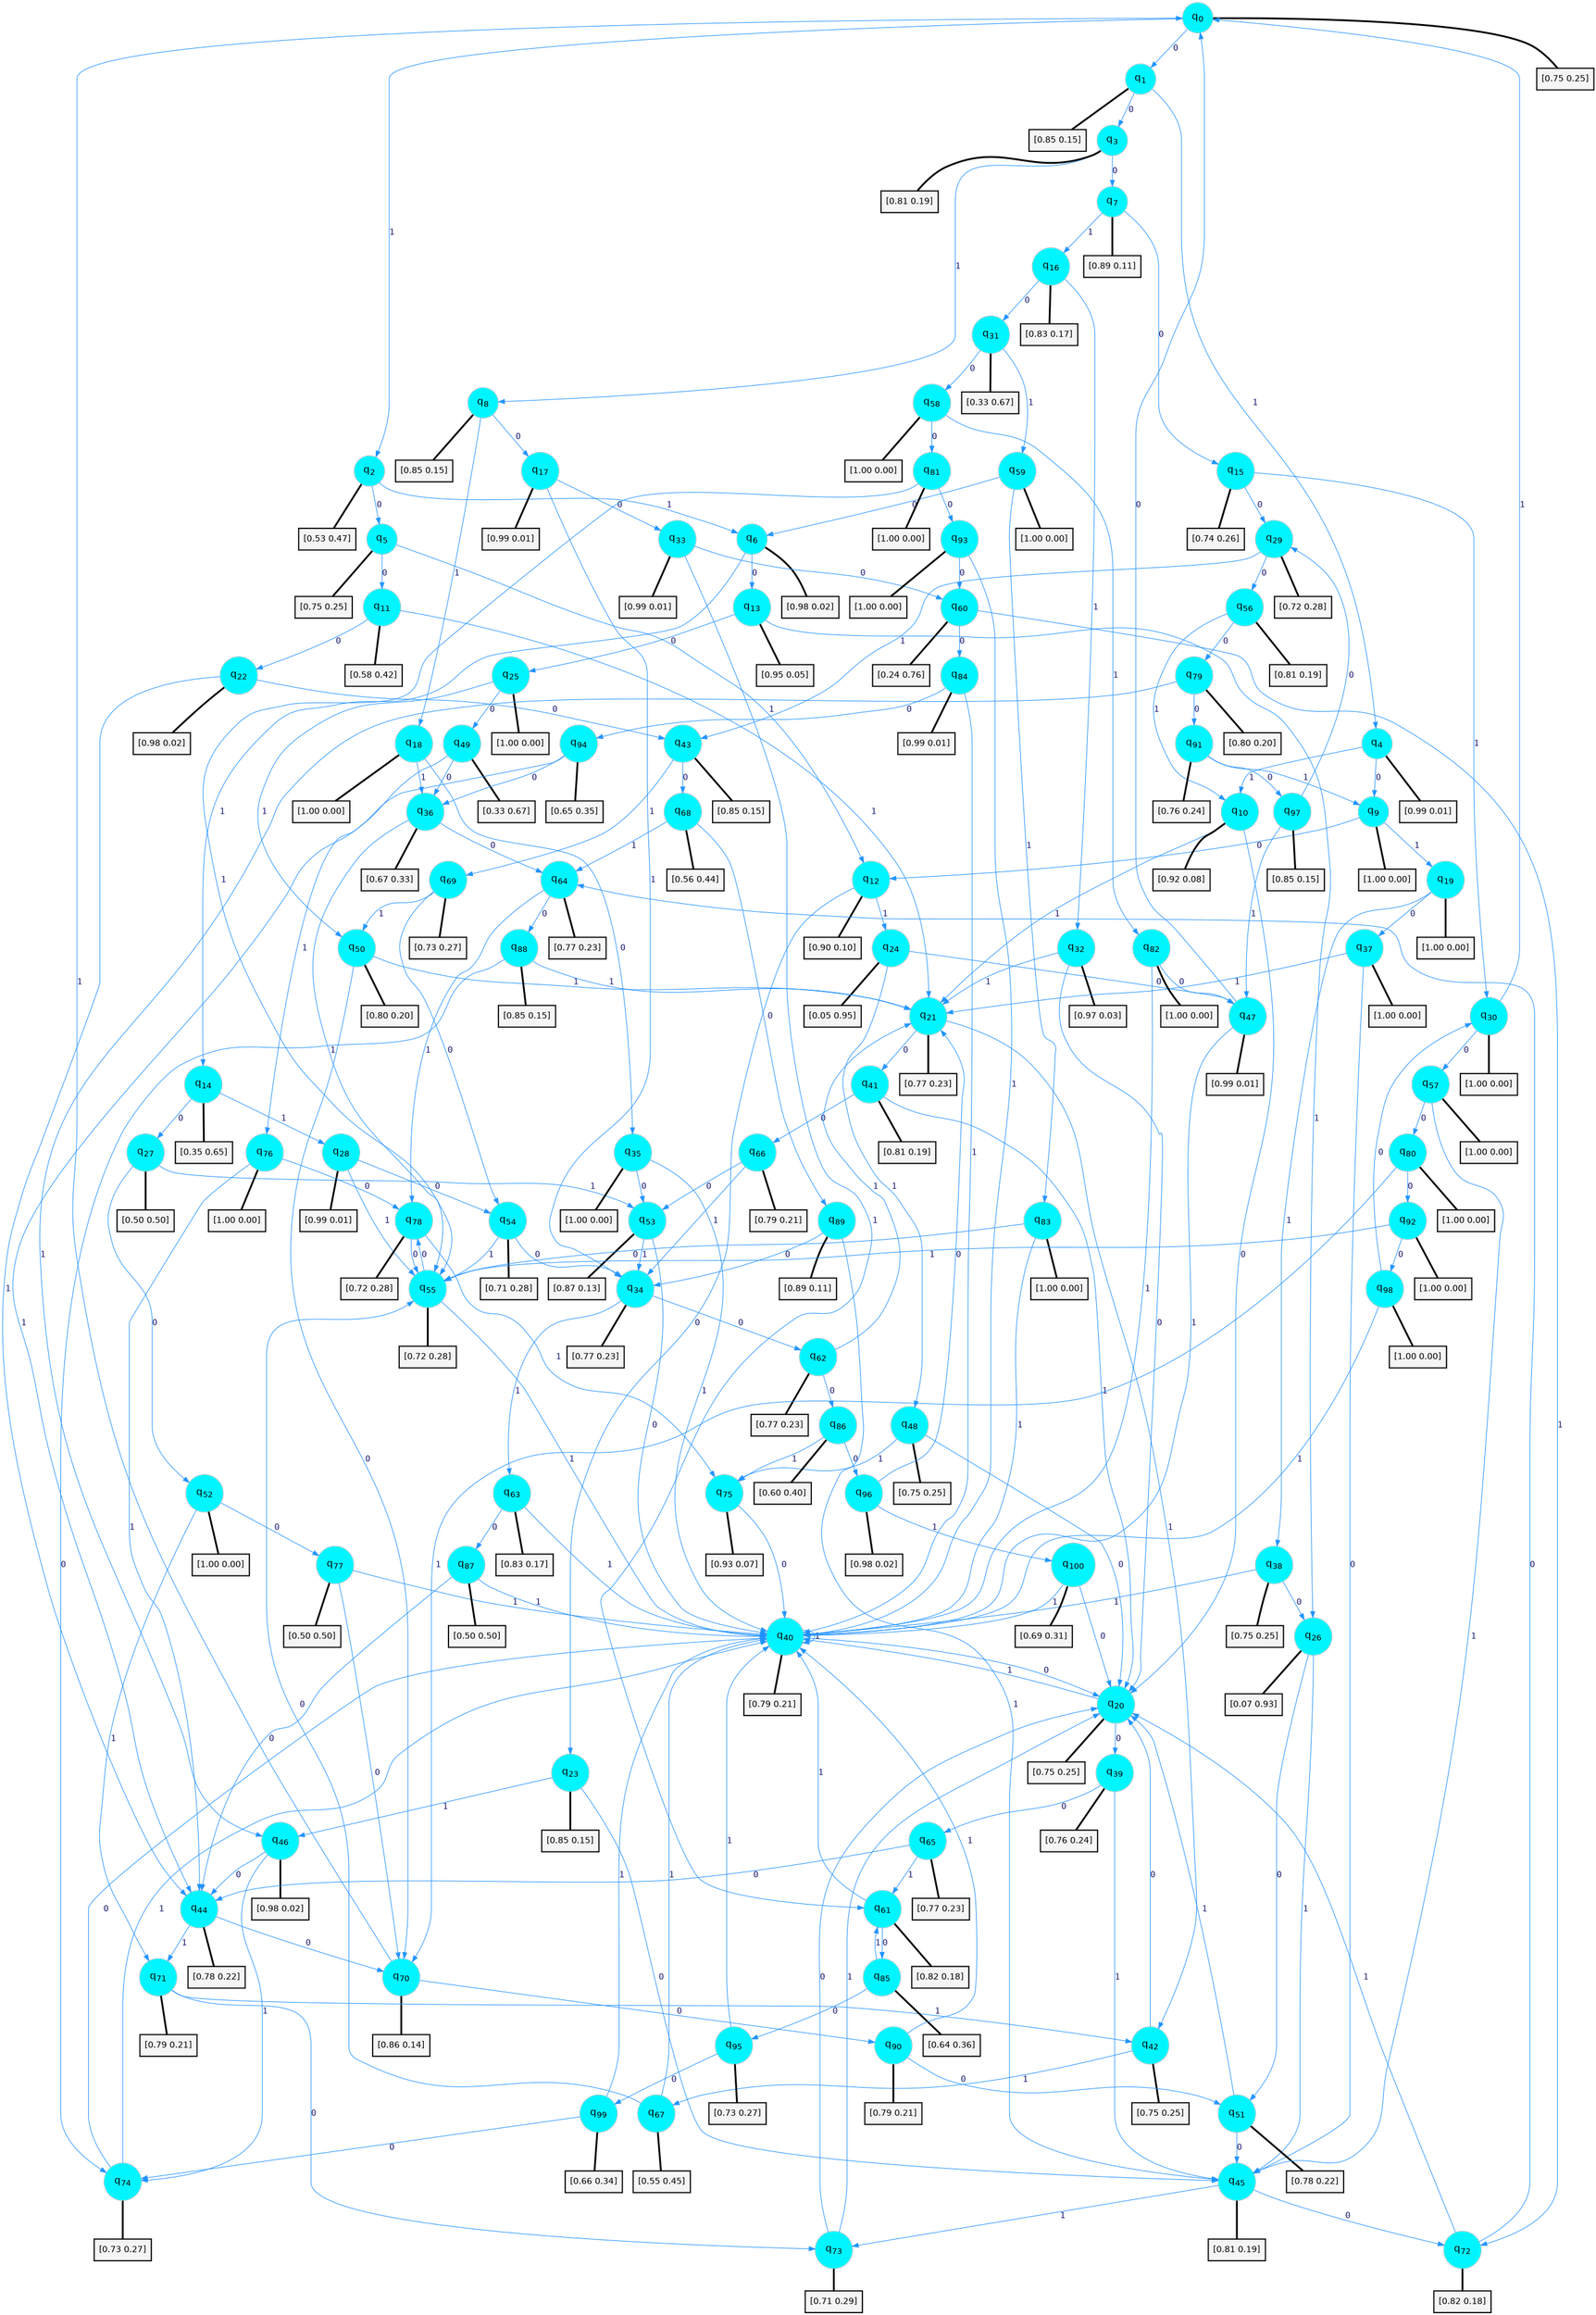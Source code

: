 digraph G {
graph [
bgcolor=transparent, dpi=300, rankdir=TD, size="40,25"];
node [
color=gray, fillcolor=turquoise1, fontcolor=black, fontname=Helvetica, fontsize=16, fontweight=bold, shape=circle, style=filled];
edge [
arrowsize=1, color=dodgerblue1, fontcolor=midnightblue, fontname=courier, fontweight=bold, penwidth=1, style=solid, weight=20];
0[label=<q<SUB>0</SUB>>];
1[label=<q<SUB>1</SUB>>];
2[label=<q<SUB>2</SUB>>];
3[label=<q<SUB>3</SUB>>];
4[label=<q<SUB>4</SUB>>];
5[label=<q<SUB>5</SUB>>];
6[label=<q<SUB>6</SUB>>];
7[label=<q<SUB>7</SUB>>];
8[label=<q<SUB>8</SUB>>];
9[label=<q<SUB>9</SUB>>];
10[label=<q<SUB>10</SUB>>];
11[label=<q<SUB>11</SUB>>];
12[label=<q<SUB>12</SUB>>];
13[label=<q<SUB>13</SUB>>];
14[label=<q<SUB>14</SUB>>];
15[label=<q<SUB>15</SUB>>];
16[label=<q<SUB>16</SUB>>];
17[label=<q<SUB>17</SUB>>];
18[label=<q<SUB>18</SUB>>];
19[label=<q<SUB>19</SUB>>];
20[label=<q<SUB>20</SUB>>];
21[label=<q<SUB>21</SUB>>];
22[label=<q<SUB>22</SUB>>];
23[label=<q<SUB>23</SUB>>];
24[label=<q<SUB>24</SUB>>];
25[label=<q<SUB>25</SUB>>];
26[label=<q<SUB>26</SUB>>];
27[label=<q<SUB>27</SUB>>];
28[label=<q<SUB>28</SUB>>];
29[label=<q<SUB>29</SUB>>];
30[label=<q<SUB>30</SUB>>];
31[label=<q<SUB>31</SUB>>];
32[label=<q<SUB>32</SUB>>];
33[label=<q<SUB>33</SUB>>];
34[label=<q<SUB>34</SUB>>];
35[label=<q<SUB>35</SUB>>];
36[label=<q<SUB>36</SUB>>];
37[label=<q<SUB>37</SUB>>];
38[label=<q<SUB>38</SUB>>];
39[label=<q<SUB>39</SUB>>];
40[label=<q<SUB>40</SUB>>];
41[label=<q<SUB>41</SUB>>];
42[label=<q<SUB>42</SUB>>];
43[label=<q<SUB>43</SUB>>];
44[label=<q<SUB>44</SUB>>];
45[label=<q<SUB>45</SUB>>];
46[label=<q<SUB>46</SUB>>];
47[label=<q<SUB>47</SUB>>];
48[label=<q<SUB>48</SUB>>];
49[label=<q<SUB>49</SUB>>];
50[label=<q<SUB>50</SUB>>];
51[label=<q<SUB>51</SUB>>];
52[label=<q<SUB>52</SUB>>];
53[label=<q<SUB>53</SUB>>];
54[label=<q<SUB>54</SUB>>];
55[label=<q<SUB>55</SUB>>];
56[label=<q<SUB>56</SUB>>];
57[label=<q<SUB>57</SUB>>];
58[label=<q<SUB>58</SUB>>];
59[label=<q<SUB>59</SUB>>];
60[label=<q<SUB>60</SUB>>];
61[label=<q<SUB>61</SUB>>];
62[label=<q<SUB>62</SUB>>];
63[label=<q<SUB>63</SUB>>];
64[label=<q<SUB>64</SUB>>];
65[label=<q<SUB>65</SUB>>];
66[label=<q<SUB>66</SUB>>];
67[label=<q<SUB>67</SUB>>];
68[label=<q<SUB>68</SUB>>];
69[label=<q<SUB>69</SUB>>];
70[label=<q<SUB>70</SUB>>];
71[label=<q<SUB>71</SUB>>];
72[label=<q<SUB>72</SUB>>];
73[label=<q<SUB>73</SUB>>];
74[label=<q<SUB>74</SUB>>];
75[label=<q<SUB>75</SUB>>];
76[label=<q<SUB>76</SUB>>];
77[label=<q<SUB>77</SUB>>];
78[label=<q<SUB>78</SUB>>];
79[label=<q<SUB>79</SUB>>];
80[label=<q<SUB>80</SUB>>];
81[label=<q<SUB>81</SUB>>];
82[label=<q<SUB>82</SUB>>];
83[label=<q<SUB>83</SUB>>];
84[label=<q<SUB>84</SUB>>];
85[label=<q<SUB>85</SUB>>];
86[label=<q<SUB>86</SUB>>];
87[label=<q<SUB>87</SUB>>];
88[label=<q<SUB>88</SUB>>];
89[label=<q<SUB>89</SUB>>];
90[label=<q<SUB>90</SUB>>];
91[label=<q<SUB>91</SUB>>];
92[label=<q<SUB>92</SUB>>];
93[label=<q<SUB>93</SUB>>];
94[label=<q<SUB>94</SUB>>];
95[label=<q<SUB>95</SUB>>];
96[label=<q<SUB>96</SUB>>];
97[label=<q<SUB>97</SUB>>];
98[label=<q<SUB>98</SUB>>];
99[label=<q<SUB>99</SUB>>];
100[label=<q<SUB>100</SUB>>];
101[label="[0.75 0.25]", shape=box,fontcolor=black, fontname=Helvetica, fontsize=14, penwidth=2, fillcolor=whitesmoke,color=black];
102[label="[0.85 0.15]", shape=box,fontcolor=black, fontname=Helvetica, fontsize=14, penwidth=2, fillcolor=whitesmoke,color=black];
103[label="[0.53 0.47]", shape=box,fontcolor=black, fontname=Helvetica, fontsize=14, penwidth=2, fillcolor=whitesmoke,color=black];
104[label="[0.81 0.19]", shape=box,fontcolor=black, fontname=Helvetica, fontsize=14, penwidth=2, fillcolor=whitesmoke,color=black];
105[label="[0.99 0.01]", shape=box,fontcolor=black, fontname=Helvetica, fontsize=14, penwidth=2, fillcolor=whitesmoke,color=black];
106[label="[0.75 0.25]", shape=box,fontcolor=black, fontname=Helvetica, fontsize=14, penwidth=2, fillcolor=whitesmoke,color=black];
107[label="[0.98 0.02]", shape=box,fontcolor=black, fontname=Helvetica, fontsize=14, penwidth=2, fillcolor=whitesmoke,color=black];
108[label="[0.89 0.11]", shape=box,fontcolor=black, fontname=Helvetica, fontsize=14, penwidth=2, fillcolor=whitesmoke,color=black];
109[label="[0.85 0.15]", shape=box,fontcolor=black, fontname=Helvetica, fontsize=14, penwidth=2, fillcolor=whitesmoke,color=black];
110[label="[1.00 0.00]", shape=box,fontcolor=black, fontname=Helvetica, fontsize=14, penwidth=2, fillcolor=whitesmoke,color=black];
111[label="[0.92 0.08]", shape=box,fontcolor=black, fontname=Helvetica, fontsize=14, penwidth=2, fillcolor=whitesmoke,color=black];
112[label="[0.58 0.42]", shape=box,fontcolor=black, fontname=Helvetica, fontsize=14, penwidth=2, fillcolor=whitesmoke,color=black];
113[label="[0.90 0.10]", shape=box,fontcolor=black, fontname=Helvetica, fontsize=14, penwidth=2, fillcolor=whitesmoke,color=black];
114[label="[0.95 0.05]", shape=box,fontcolor=black, fontname=Helvetica, fontsize=14, penwidth=2, fillcolor=whitesmoke,color=black];
115[label="[0.35 0.65]", shape=box,fontcolor=black, fontname=Helvetica, fontsize=14, penwidth=2, fillcolor=whitesmoke,color=black];
116[label="[0.74 0.26]", shape=box,fontcolor=black, fontname=Helvetica, fontsize=14, penwidth=2, fillcolor=whitesmoke,color=black];
117[label="[0.83 0.17]", shape=box,fontcolor=black, fontname=Helvetica, fontsize=14, penwidth=2, fillcolor=whitesmoke,color=black];
118[label="[0.99 0.01]", shape=box,fontcolor=black, fontname=Helvetica, fontsize=14, penwidth=2, fillcolor=whitesmoke,color=black];
119[label="[1.00 0.00]", shape=box,fontcolor=black, fontname=Helvetica, fontsize=14, penwidth=2, fillcolor=whitesmoke,color=black];
120[label="[1.00 0.00]", shape=box,fontcolor=black, fontname=Helvetica, fontsize=14, penwidth=2, fillcolor=whitesmoke,color=black];
121[label="[0.75 0.25]", shape=box,fontcolor=black, fontname=Helvetica, fontsize=14, penwidth=2, fillcolor=whitesmoke,color=black];
122[label="[0.77 0.23]", shape=box,fontcolor=black, fontname=Helvetica, fontsize=14, penwidth=2, fillcolor=whitesmoke,color=black];
123[label="[0.98 0.02]", shape=box,fontcolor=black, fontname=Helvetica, fontsize=14, penwidth=2, fillcolor=whitesmoke,color=black];
124[label="[0.85 0.15]", shape=box,fontcolor=black, fontname=Helvetica, fontsize=14, penwidth=2, fillcolor=whitesmoke,color=black];
125[label="[0.05 0.95]", shape=box,fontcolor=black, fontname=Helvetica, fontsize=14, penwidth=2, fillcolor=whitesmoke,color=black];
126[label="[1.00 0.00]", shape=box,fontcolor=black, fontname=Helvetica, fontsize=14, penwidth=2, fillcolor=whitesmoke,color=black];
127[label="[0.07 0.93]", shape=box,fontcolor=black, fontname=Helvetica, fontsize=14, penwidth=2, fillcolor=whitesmoke,color=black];
128[label="[0.50 0.50]", shape=box,fontcolor=black, fontname=Helvetica, fontsize=14, penwidth=2, fillcolor=whitesmoke,color=black];
129[label="[0.99 0.01]", shape=box,fontcolor=black, fontname=Helvetica, fontsize=14, penwidth=2, fillcolor=whitesmoke,color=black];
130[label="[0.72 0.28]", shape=box,fontcolor=black, fontname=Helvetica, fontsize=14, penwidth=2, fillcolor=whitesmoke,color=black];
131[label="[1.00 0.00]", shape=box,fontcolor=black, fontname=Helvetica, fontsize=14, penwidth=2, fillcolor=whitesmoke,color=black];
132[label="[0.33 0.67]", shape=box,fontcolor=black, fontname=Helvetica, fontsize=14, penwidth=2, fillcolor=whitesmoke,color=black];
133[label="[0.97 0.03]", shape=box,fontcolor=black, fontname=Helvetica, fontsize=14, penwidth=2, fillcolor=whitesmoke,color=black];
134[label="[0.99 0.01]", shape=box,fontcolor=black, fontname=Helvetica, fontsize=14, penwidth=2, fillcolor=whitesmoke,color=black];
135[label="[0.77 0.23]", shape=box,fontcolor=black, fontname=Helvetica, fontsize=14, penwidth=2, fillcolor=whitesmoke,color=black];
136[label="[1.00 0.00]", shape=box,fontcolor=black, fontname=Helvetica, fontsize=14, penwidth=2, fillcolor=whitesmoke,color=black];
137[label="[0.67 0.33]", shape=box,fontcolor=black, fontname=Helvetica, fontsize=14, penwidth=2, fillcolor=whitesmoke,color=black];
138[label="[1.00 0.00]", shape=box,fontcolor=black, fontname=Helvetica, fontsize=14, penwidth=2, fillcolor=whitesmoke,color=black];
139[label="[0.75 0.25]", shape=box,fontcolor=black, fontname=Helvetica, fontsize=14, penwidth=2, fillcolor=whitesmoke,color=black];
140[label="[0.76 0.24]", shape=box,fontcolor=black, fontname=Helvetica, fontsize=14, penwidth=2, fillcolor=whitesmoke,color=black];
141[label="[0.79 0.21]", shape=box,fontcolor=black, fontname=Helvetica, fontsize=14, penwidth=2, fillcolor=whitesmoke,color=black];
142[label="[0.81 0.19]", shape=box,fontcolor=black, fontname=Helvetica, fontsize=14, penwidth=2, fillcolor=whitesmoke,color=black];
143[label="[0.75 0.25]", shape=box,fontcolor=black, fontname=Helvetica, fontsize=14, penwidth=2, fillcolor=whitesmoke,color=black];
144[label="[0.85 0.15]", shape=box,fontcolor=black, fontname=Helvetica, fontsize=14, penwidth=2, fillcolor=whitesmoke,color=black];
145[label="[0.78 0.22]", shape=box,fontcolor=black, fontname=Helvetica, fontsize=14, penwidth=2, fillcolor=whitesmoke,color=black];
146[label="[0.81 0.19]", shape=box,fontcolor=black, fontname=Helvetica, fontsize=14, penwidth=2, fillcolor=whitesmoke,color=black];
147[label="[0.98 0.02]", shape=box,fontcolor=black, fontname=Helvetica, fontsize=14, penwidth=2, fillcolor=whitesmoke,color=black];
148[label="[0.99 0.01]", shape=box,fontcolor=black, fontname=Helvetica, fontsize=14, penwidth=2, fillcolor=whitesmoke,color=black];
149[label="[0.75 0.25]", shape=box,fontcolor=black, fontname=Helvetica, fontsize=14, penwidth=2, fillcolor=whitesmoke,color=black];
150[label="[0.33 0.67]", shape=box,fontcolor=black, fontname=Helvetica, fontsize=14, penwidth=2, fillcolor=whitesmoke,color=black];
151[label="[0.80 0.20]", shape=box,fontcolor=black, fontname=Helvetica, fontsize=14, penwidth=2, fillcolor=whitesmoke,color=black];
152[label="[0.78 0.22]", shape=box,fontcolor=black, fontname=Helvetica, fontsize=14, penwidth=2, fillcolor=whitesmoke,color=black];
153[label="[1.00 0.00]", shape=box,fontcolor=black, fontname=Helvetica, fontsize=14, penwidth=2, fillcolor=whitesmoke,color=black];
154[label="[0.87 0.13]", shape=box,fontcolor=black, fontname=Helvetica, fontsize=14, penwidth=2, fillcolor=whitesmoke,color=black];
155[label="[0.71 0.28]", shape=box,fontcolor=black, fontname=Helvetica, fontsize=14, penwidth=2, fillcolor=whitesmoke,color=black];
156[label="[0.72 0.28]", shape=box,fontcolor=black, fontname=Helvetica, fontsize=14, penwidth=2, fillcolor=whitesmoke,color=black];
157[label="[0.81 0.19]", shape=box,fontcolor=black, fontname=Helvetica, fontsize=14, penwidth=2, fillcolor=whitesmoke,color=black];
158[label="[1.00 0.00]", shape=box,fontcolor=black, fontname=Helvetica, fontsize=14, penwidth=2, fillcolor=whitesmoke,color=black];
159[label="[1.00 0.00]", shape=box,fontcolor=black, fontname=Helvetica, fontsize=14, penwidth=2, fillcolor=whitesmoke,color=black];
160[label="[1.00 0.00]", shape=box,fontcolor=black, fontname=Helvetica, fontsize=14, penwidth=2, fillcolor=whitesmoke,color=black];
161[label="[0.24 0.76]", shape=box,fontcolor=black, fontname=Helvetica, fontsize=14, penwidth=2, fillcolor=whitesmoke,color=black];
162[label="[0.82 0.18]", shape=box,fontcolor=black, fontname=Helvetica, fontsize=14, penwidth=2, fillcolor=whitesmoke,color=black];
163[label="[0.77 0.23]", shape=box,fontcolor=black, fontname=Helvetica, fontsize=14, penwidth=2, fillcolor=whitesmoke,color=black];
164[label="[0.83 0.17]", shape=box,fontcolor=black, fontname=Helvetica, fontsize=14, penwidth=2, fillcolor=whitesmoke,color=black];
165[label="[0.77 0.23]", shape=box,fontcolor=black, fontname=Helvetica, fontsize=14, penwidth=2, fillcolor=whitesmoke,color=black];
166[label="[0.77 0.23]", shape=box,fontcolor=black, fontname=Helvetica, fontsize=14, penwidth=2, fillcolor=whitesmoke,color=black];
167[label="[0.79 0.21]", shape=box,fontcolor=black, fontname=Helvetica, fontsize=14, penwidth=2, fillcolor=whitesmoke,color=black];
168[label="[0.55 0.45]", shape=box,fontcolor=black, fontname=Helvetica, fontsize=14, penwidth=2, fillcolor=whitesmoke,color=black];
169[label="[0.56 0.44]", shape=box,fontcolor=black, fontname=Helvetica, fontsize=14, penwidth=2, fillcolor=whitesmoke,color=black];
170[label="[0.73 0.27]", shape=box,fontcolor=black, fontname=Helvetica, fontsize=14, penwidth=2, fillcolor=whitesmoke,color=black];
171[label="[0.86 0.14]", shape=box,fontcolor=black, fontname=Helvetica, fontsize=14, penwidth=2, fillcolor=whitesmoke,color=black];
172[label="[0.79 0.21]", shape=box,fontcolor=black, fontname=Helvetica, fontsize=14, penwidth=2, fillcolor=whitesmoke,color=black];
173[label="[0.82 0.18]", shape=box,fontcolor=black, fontname=Helvetica, fontsize=14, penwidth=2, fillcolor=whitesmoke,color=black];
174[label="[0.71 0.29]", shape=box,fontcolor=black, fontname=Helvetica, fontsize=14, penwidth=2, fillcolor=whitesmoke,color=black];
175[label="[0.73 0.27]", shape=box,fontcolor=black, fontname=Helvetica, fontsize=14, penwidth=2, fillcolor=whitesmoke,color=black];
176[label="[0.93 0.07]", shape=box,fontcolor=black, fontname=Helvetica, fontsize=14, penwidth=2, fillcolor=whitesmoke,color=black];
177[label="[1.00 0.00]", shape=box,fontcolor=black, fontname=Helvetica, fontsize=14, penwidth=2, fillcolor=whitesmoke,color=black];
178[label="[0.50 0.50]", shape=box,fontcolor=black, fontname=Helvetica, fontsize=14, penwidth=2, fillcolor=whitesmoke,color=black];
179[label="[0.72 0.28]", shape=box,fontcolor=black, fontname=Helvetica, fontsize=14, penwidth=2, fillcolor=whitesmoke,color=black];
180[label="[0.80 0.20]", shape=box,fontcolor=black, fontname=Helvetica, fontsize=14, penwidth=2, fillcolor=whitesmoke,color=black];
181[label="[1.00 0.00]", shape=box,fontcolor=black, fontname=Helvetica, fontsize=14, penwidth=2, fillcolor=whitesmoke,color=black];
182[label="[1.00 0.00]", shape=box,fontcolor=black, fontname=Helvetica, fontsize=14, penwidth=2, fillcolor=whitesmoke,color=black];
183[label="[1.00 0.00]", shape=box,fontcolor=black, fontname=Helvetica, fontsize=14, penwidth=2, fillcolor=whitesmoke,color=black];
184[label="[1.00 0.00]", shape=box,fontcolor=black, fontname=Helvetica, fontsize=14, penwidth=2, fillcolor=whitesmoke,color=black];
185[label="[0.99 0.01]", shape=box,fontcolor=black, fontname=Helvetica, fontsize=14, penwidth=2, fillcolor=whitesmoke,color=black];
186[label="[0.64 0.36]", shape=box,fontcolor=black, fontname=Helvetica, fontsize=14, penwidth=2, fillcolor=whitesmoke,color=black];
187[label="[0.60 0.40]", shape=box,fontcolor=black, fontname=Helvetica, fontsize=14, penwidth=2, fillcolor=whitesmoke,color=black];
188[label="[0.50 0.50]", shape=box,fontcolor=black, fontname=Helvetica, fontsize=14, penwidth=2, fillcolor=whitesmoke,color=black];
189[label="[0.85 0.15]", shape=box,fontcolor=black, fontname=Helvetica, fontsize=14, penwidth=2, fillcolor=whitesmoke,color=black];
190[label="[0.89 0.11]", shape=box,fontcolor=black, fontname=Helvetica, fontsize=14, penwidth=2, fillcolor=whitesmoke,color=black];
191[label="[0.79 0.21]", shape=box,fontcolor=black, fontname=Helvetica, fontsize=14, penwidth=2, fillcolor=whitesmoke,color=black];
192[label="[0.76 0.24]", shape=box,fontcolor=black, fontname=Helvetica, fontsize=14, penwidth=2, fillcolor=whitesmoke,color=black];
193[label="[1.00 0.00]", shape=box,fontcolor=black, fontname=Helvetica, fontsize=14, penwidth=2, fillcolor=whitesmoke,color=black];
194[label="[1.00 0.00]", shape=box,fontcolor=black, fontname=Helvetica, fontsize=14, penwidth=2, fillcolor=whitesmoke,color=black];
195[label="[0.65 0.35]", shape=box,fontcolor=black, fontname=Helvetica, fontsize=14, penwidth=2, fillcolor=whitesmoke,color=black];
196[label="[0.73 0.27]", shape=box,fontcolor=black, fontname=Helvetica, fontsize=14, penwidth=2, fillcolor=whitesmoke,color=black];
197[label="[0.98 0.02]", shape=box,fontcolor=black, fontname=Helvetica, fontsize=14, penwidth=2, fillcolor=whitesmoke,color=black];
198[label="[0.85 0.15]", shape=box,fontcolor=black, fontname=Helvetica, fontsize=14, penwidth=2, fillcolor=whitesmoke,color=black];
199[label="[1.00 0.00]", shape=box,fontcolor=black, fontname=Helvetica, fontsize=14, penwidth=2, fillcolor=whitesmoke,color=black];
200[label="[0.66 0.34]", shape=box,fontcolor=black, fontname=Helvetica, fontsize=14, penwidth=2, fillcolor=whitesmoke,color=black];
201[label="[0.69 0.31]", shape=box,fontcolor=black, fontname=Helvetica, fontsize=14, penwidth=2, fillcolor=whitesmoke,color=black];
0->1 [label=0];
0->2 [label=1];
0->101 [arrowhead=none, penwidth=3,color=black];
1->3 [label=0];
1->4 [label=1];
1->102 [arrowhead=none, penwidth=3,color=black];
2->5 [label=0];
2->6 [label=1];
2->103 [arrowhead=none, penwidth=3,color=black];
3->7 [label=0];
3->8 [label=1];
3->104 [arrowhead=none, penwidth=3,color=black];
4->9 [label=0];
4->10 [label=1];
4->105 [arrowhead=none, penwidth=3,color=black];
5->11 [label=0];
5->12 [label=1];
5->106 [arrowhead=none, penwidth=3,color=black];
6->13 [label=0];
6->14 [label=1];
6->107 [arrowhead=none, penwidth=3,color=black];
7->15 [label=0];
7->16 [label=1];
7->108 [arrowhead=none, penwidth=3,color=black];
8->17 [label=0];
8->18 [label=1];
8->109 [arrowhead=none, penwidth=3,color=black];
9->12 [label=0];
9->19 [label=1];
9->110 [arrowhead=none, penwidth=3,color=black];
10->20 [label=0];
10->21 [label=1];
10->111 [arrowhead=none, penwidth=3,color=black];
11->22 [label=0];
11->21 [label=1];
11->112 [arrowhead=none, penwidth=3,color=black];
12->23 [label=0];
12->24 [label=1];
12->113 [arrowhead=none, penwidth=3,color=black];
13->25 [label=0];
13->26 [label=1];
13->114 [arrowhead=none, penwidth=3,color=black];
14->27 [label=0];
14->28 [label=1];
14->115 [arrowhead=none, penwidth=3,color=black];
15->29 [label=0];
15->30 [label=1];
15->116 [arrowhead=none, penwidth=3,color=black];
16->31 [label=0];
16->32 [label=1];
16->117 [arrowhead=none, penwidth=3,color=black];
17->33 [label=0];
17->34 [label=1];
17->118 [arrowhead=none, penwidth=3,color=black];
18->35 [label=0];
18->36 [label=1];
18->119 [arrowhead=none, penwidth=3,color=black];
19->37 [label=0];
19->38 [label=1];
19->120 [arrowhead=none, penwidth=3,color=black];
20->39 [label=0];
20->40 [label=1];
20->121 [arrowhead=none, penwidth=3,color=black];
21->41 [label=0];
21->42 [label=1];
21->122 [arrowhead=none, penwidth=3,color=black];
22->43 [label=0];
22->44 [label=1];
22->123 [arrowhead=none, penwidth=3,color=black];
23->45 [label=0];
23->46 [label=1];
23->124 [arrowhead=none, penwidth=3,color=black];
24->47 [label=0];
24->48 [label=1];
24->125 [arrowhead=none, penwidth=3,color=black];
25->49 [label=0];
25->50 [label=1];
25->126 [arrowhead=none, penwidth=3,color=black];
26->51 [label=0];
26->45 [label=1];
26->127 [arrowhead=none, penwidth=3,color=black];
27->52 [label=0];
27->53 [label=1];
27->128 [arrowhead=none, penwidth=3,color=black];
28->54 [label=0];
28->55 [label=1];
28->129 [arrowhead=none, penwidth=3,color=black];
29->56 [label=0];
29->43 [label=1];
29->130 [arrowhead=none, penwidth=3,color=black];
30->57 [label=0];
30->0 [label=1];
30->131 [arrowhead=none, penwidth=3,color=black];
31->58 [label=0];
31->59 [label=1];
31->132 [arrowhead=none, penwidth=3,color=black];
32->20 [label=0];
32->21 [label=1];
32->133 [arrowhead=none, penwidth=3,color=black];
33->60 [label=0];
33->61 [label=1];
33->134 [arrowhead=none, penwidth=3,color=black];
34->62 [label=0];
34->63 [label=1];
34->135 [arrowhead=none, penwidth=3,color=black];
35->53 [label=0];
35->40 [label=1];
35->136 [arrowhead=none, penwidth=3,color=black];
36->64 [label=0];
36->55 [label=1];
36->137 [arrowhead=none, penwidth=3,color=black];
37->45 [label=0];
37->21 [label=1];
37->138 [arrowhead=none, penwidth=3,color=black];
38->26 [label=0];
38->40 [label=1];
38->139 [arrowhead=none, penwidth=3,color=black];
39->65 [label=0];
39->45 [label=1];
39->140 [arrowhead=none, penwidth=3,color=black];
40->20 [label=0];
40->40 [label=1];
40->141 [arrowhead=none, penwidth=3,color=black];
41->66 [label=0];
41->20 [label=1];
41->142 [arrowhead=none, penwidth=3,color=black];
42->20 [label=0];
42->67 [label=1];
42->143 [arrowhead=none, penwidth=3,color=black];
43->68 [label=0];
43->69 [label=1];
43->144 [arrowhead=none, penwidth=3,color=black];
44->70 [label=0];
44->71 [label=1];
44->145 [arrowhead=none, penwidth=3,color=black];
45->72 [label=0];
45->73 [label=1];
45->146 [arrowhead=none, penwidth=3,color=black];
46->44 [label=0];
46->74 [label=1];
46->147 [arrowhead=none, penwidth=3,color=black];
47->0 [label=0];
47->40 [label=1];
47->148 [arrowhead=none, penwidth=3,color=black];
48->20 [label=0];
48->75 [label=1];
48->149 [arrowhead=none, penwidth=3,color=black];
49->36 [label=0];
49->76 [label=1];
49->150 [arrowhead=none, penwidth=3,color=black];
50->70 [label=0];
50->21 [label=1];
50->151 [arrowhead=none, penwidth=3,color=black];
51->45 [label=0];
51->20 [label=1];
51->152 [arrowhead=none, penwidth=3,color=black];
52->77 [label=0];
52->71 [label=1];
52->153 [arrowhead=none, penwidth=3,color=black];
53->40 [label=0];
53->34 [label=1];
53->154 [arrowhead=none, penwidth=3,color=black];
54->34 [label=0];
54->55 [label=1];
54->155 [arrowhead=none, penwidth=3,color=black];
55->78 [label=0];
55->40 [label=1];
55->156 [arrowhead=none, penwidth=3,color=black];
56->79 [label=0];
56->10 [label=1];
56->157 [arrowhead=none, penwidth=3,color=black];
57->80 [label=0];
57->45 [label=1];
57->158 [arrowhead=none, penwidth=3,color=black];
58->81 [label=0];
58->82 [label=1];
58->159 [arrowhead=none, penwidth=3,color=black];
59->6 [label=0];
59->83 [label=1];
59->160 [arrowhead=none, penwidth=3,color=black];
60->84 [label=0];
60->72 [label=1];
60->161 [arrowhead=none, penwidth=3,color=black];
61->85 [label=0];
61->40 [label=1];
61->162 [arrowhead=none, penwidth=3,color=black];
62->86 [label=0];
62->21 [label=1];
62->163 [arrowhead=none, penwidth=3,color=black];
63->87 [label=0];
63->40 [label=1];
63->164 [arrowhead=none, penwidth=3,color=black];
64->88 [label=0];
64->78 [label=1];
64->165 [arrowhead=none, penwidth=3,color=black];
65->44 [label=0];
65->61 [label=1];
65->166 [arrowhead=none, penwidth=3,color=black];
66->53 [label=0];
66->34 [label=1];
66->167 [arrowhead=none, penwidth=3,color=black];
67->55 [label=0];
67->40 [label=1];
67->168 [arrowhead=none, penwidth=3,color=black];
68->89 [label=0];
68->64 [label=1];
68->169 [arrowhead=none, penwidth=3,color=black];
69->54 [label=0];
69->50 [label=1];
69->170 [arrowhead=none, penwidth=3,color=black];
70->90 [label=0];
70->0 [label=1];
70->171 [arrowhead=none, penwidth=3,color=black];
71->73 [label=0];
71->42 [label=1];
71->172 [arrowhead=none, penwidth=3,color=black];
72->64 [label=0];
72->20 [label=1];
72->173 [arrowhead=none, penwidth=3,color=black];
73->20 [label=0];
73->20 [label=1];
73->174 [arrowhead=none, penwidth=3,color=black];
74->40 [label=0];
74->40 [label=1];
74->175 [arrowhead=none, penwidth=3,color=black];
75->40 [label=0];
75->176 [arrowhead=none, penwidth=3,color=black];
76->78 [label=0];
76->44 [label=1];
76->177 [arrowhead=none, penwidth=3,color=black];
77->70 [label=0];
77->40 [label=1];
77->178 [arrowhead=none, penwidth=3,color=black];
78->55 [label=0];
78->75 [label=1];
78->179 [arrowhead=none, penwidth=3,color=black];
79->91 [label=0];
79->46 [label=1];
79->180 [arrowhead=none, penwidth=3,color=black];
80->92 [label=0];
80->70 [label=1];
80->181 [arrowhead=none, penwidth=3,color=black];
81->93 [label=0];
81->55 [label=1];
81->182 [arrowhead=none, penwidth=3,color=black];
82->47 [label=0];
82->40 [label=1];
82->183 [arrowhead=none, penwidth=3,color=black];
83->55 [label=0];
83->40 [label=1];
83->184 [arrowhead=none, penwidth=3,color=black];
84->94 [label=0];
84->40 [label=1];
84->185 [arrowhead=none, penwidth=3,color=black];
85->95 [label=0];
85->61 [label=1];
85->186 [arrowhead=none, penwidth=3,color=black];
86->96 [label=0];
86->75 [label=1];
86->187 [arrowhead=none, penwidth=3,color=black];
87->44 [label=0];
87->40 [label=1];
87->188 [arrowhead=none, penwidth=3,color=black];
88->74 [label=0];
88->21 [label=1];
88->189 [arrowhead=none, penwidth=3,color=black];
89->34 [label=0];
89->45 [label=1];
89->190 [arrowhead=none, penwidth=3,color=black];
90->51 [label=0];
90->40 [label=1];
90->191 [arrowhead=none, penwidth=3,color=black];
91->97 [label=0];
91->9 [label=1];
91->192 [arrowhead=none, penwidth=3,color=black];
92->98 [label=0];
92->55 [label=1];
92->193 [arrowhead=none, penwidth=3,color=black];
93->60 [label=0];
93->40 [label=1];
93->194 [arrowhead=none, penwidth=3,color=black];
94->36 [label=0];
94->44 [label=1];
94->195 [arrowhead=none, penwidth=3,color=black];
95->99 [label=0];
95->40 [label=1];
95->196 [arrowhead=none, penwidth=3,color=black];
96->21 [label=0];
96->100 [label=1];
96->197 [arrowhead=none, penwidth=3,color=black];
97->29 [label=0];
97->47 [label=1];
97->198 [arrowhead=none, penwidth=3,color=black];
98->30 [label=0];
98->40 [label=1];
98->199 [arrowhead=none, penwidth=3,color=black];
99->74 [label=0];
99->40 [label=1];
99->200 [arrowhead=none, penwidth=3,color=black];
100->20 [label=0];
100->40 [label=1];
100->201 [arrowhead=none, penwidth=3,color=black];
}
